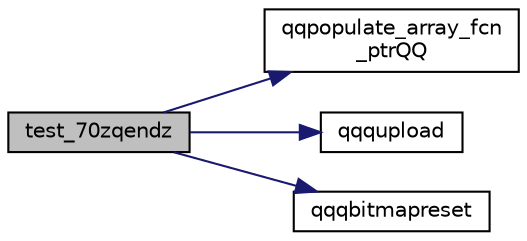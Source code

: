digraph "test_70zqendz"
{
  edge [fontname="Helvetica",fontsize="10",labelfontname="Helvetica",labelfontsize="10"];
  node [fontname="Helvetica",fontsize="10",shape=record];
  rankdir="LR";
  Node773 [label="test_70zqendz",height=0.2,width=0.4,color="black", fillcolor="grey75", style="filled", fontcolor="black"];
  Node773 -> Node774 [color="midnightblue",fontsize="10",style="solid",fontname="Helvetica"];
  Node774 [label="qqpopulate_array_fcn\l_ptrQQ",height=0.2,width=0.4,color="black", fillcolor="white", style="filled",URL="$inszt__test_8c.html#a4ad6fa1bb94fc1c3ac2dc30925106081"];
  Node773 -> Node775 [color="midnightblue",fontsize="10",style="solid",fontname="Helvetica"];
  Node775 [label="qqqupload",height=0.2,width=0.4,color="black", fillcolor="white", style="filled",URL="$inszt__test_8c.html#a109761d7f84a96b5606e507bace276b5"];
  Node773 -> Node776 [color="midnightblue",fontsize="10",style="solid",fontname="Helvetica"];
  Node776 [label="qqqbitmapreset",height=0.2,width=0.4,color="black", fillcolor="white", style="filled",URL="$inszt__test_8c.html#a5688fceaed93ba591e78ee15ccb0187f"];
}
